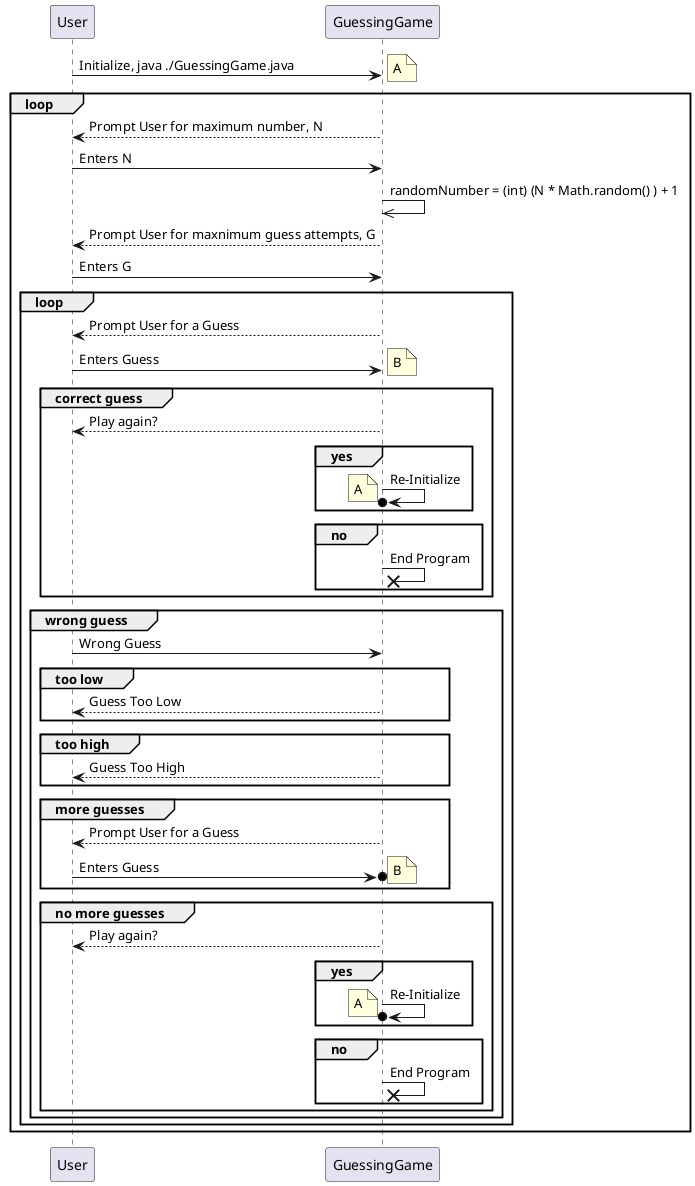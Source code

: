 @startuml GuessingGame

User -> GuessingGame: Initialize, java ./GuessingGame.java
loop
  note right: A
  GuessingGame --> User: Prompt User for maximum number, N
  User -> GuessingGame: Enters N
  GuessingGame ->> GuessingGame: randomNumber = (int) (N * Math.random() ) + 1
  GuessingGame --> User: Prompt User for maxnimum guess attempts, G
  User -> GuessingGame: Enters G
  loop
    GuessingGame --> User: Prompt User for a Guess
    User -> GuessingGame: Enters Guess
    note right: B

    group correct guess
      GuessingGame --> User: Play again?
      group yes
        GuessingGame ->o GuessingGame: Re-Initialize
        note left: A
      end
      group no
        GuessingGame ->x GuessingGame: End Program
      end
    end

    group wrong guess
      User -> GuessingGame: Wrong Guess
      group too low
        GuessingGame --> User: Guess Too Low
      end
      group too high
        GuessingGame --> User: Guess Too High
      end
      group more guesses
        GuessingGame --> User: Prompt User for a Guess
        User ->o GuessingGame: Enters Guess
        note right: B
      end
      group no more guesses
        GuessingGame --> User: Play again?
        group yes
          GuessingGame ->o GuessingGame: Re-Initialize
          note left: A
        end
        group no
          GuessingGame ->x GuessingGame: End Program
        end
      end

    end
  end
end

@enduml